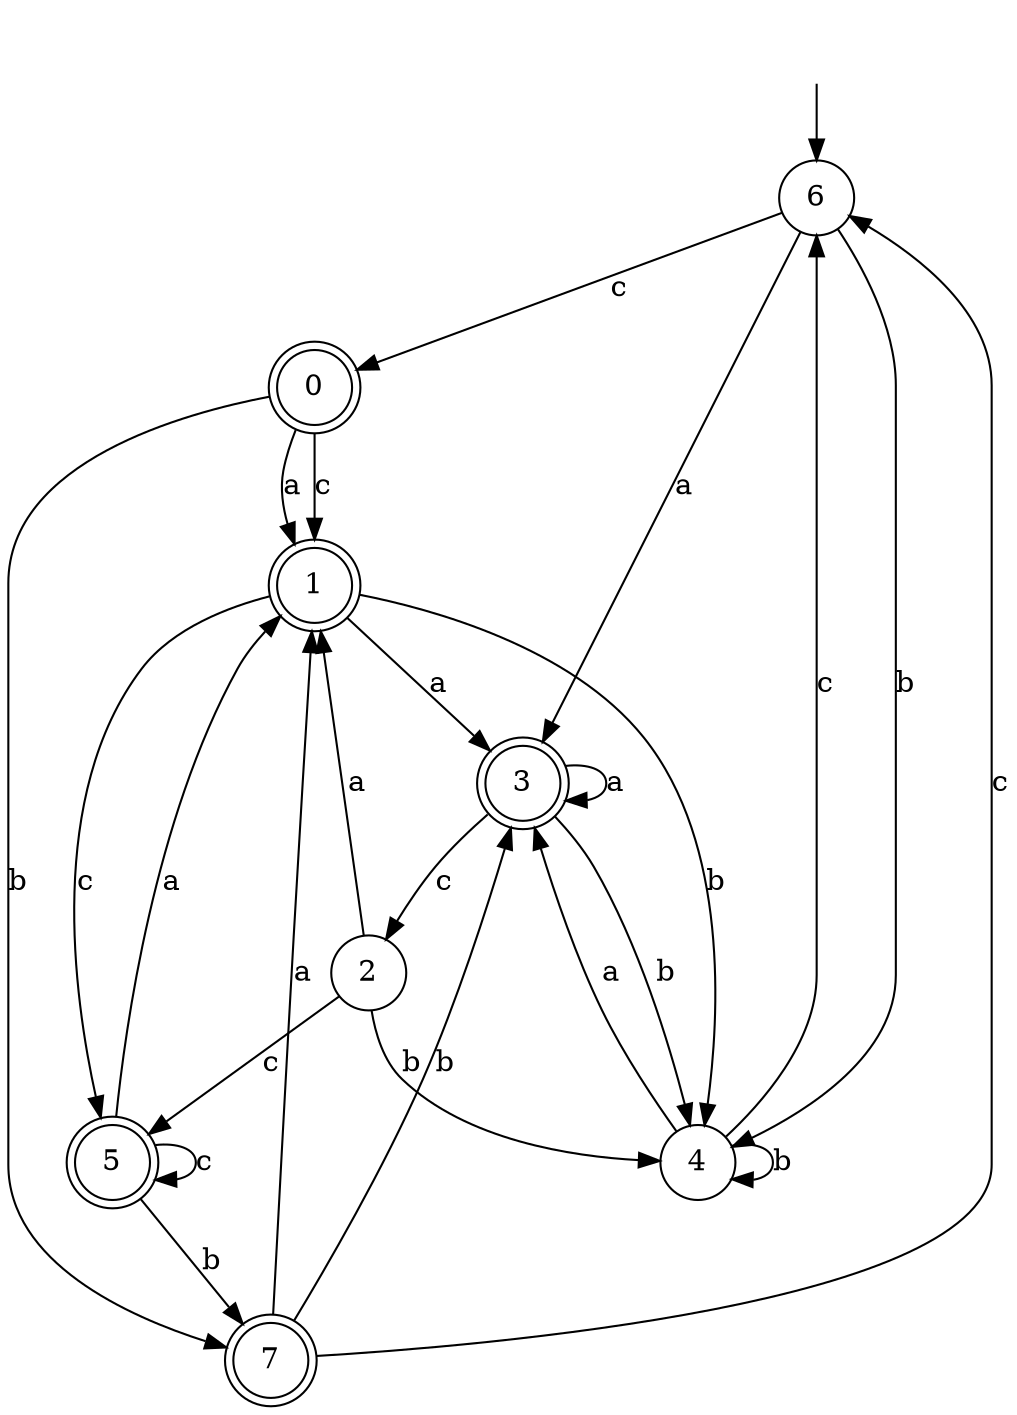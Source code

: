 digraph g {
__start [label=""shape=none]
	6[shape="circle" label="6"]
	0[shape="doublecircle" label="0"]
	1[shape="doublecircle" label="1"]
	2[shape="circle" label="2"]
	3[shape="doublecircle" label="3"]
	4[shape="circle" label="4"]
	5[shape="doublecircle" label="5"]
	7[shape="doublecircle" label="7"]

__start -> 6
	0 -> 1 [label="a"]
	0 -> 7 [label="b"]
	0 -> 1 [label="c"]
	1 -> 3 [label="a"]
	1 -> 4 [label="b"]
	1 -> 5 [label="c"]
	2 -> 1 [label="a"]
	2 -> 4 [label="b"]
	2 -> 5 [label="c"]
	3 -> 3 [label="a"]
	3 -> 4 [label="b"]
	3 -> 2 [label="c"]
	4 -> 3 [label="a"]
	4 -> 4 [label="b"]
	4 -> 6 [label="c"]
	5 -> 1 [label="a"]
	5 -> 7 [label="b"]
	5 -> 5 [label="c"]
	6 -> 3 [label="a"]
	6 -> 4 [label="b"]
	6 -> 0 [label="c"]
	7 -> 1 [label="a"]
	7 -> 3 [label="b"]
	7 -> 6 [label="c"]
}

